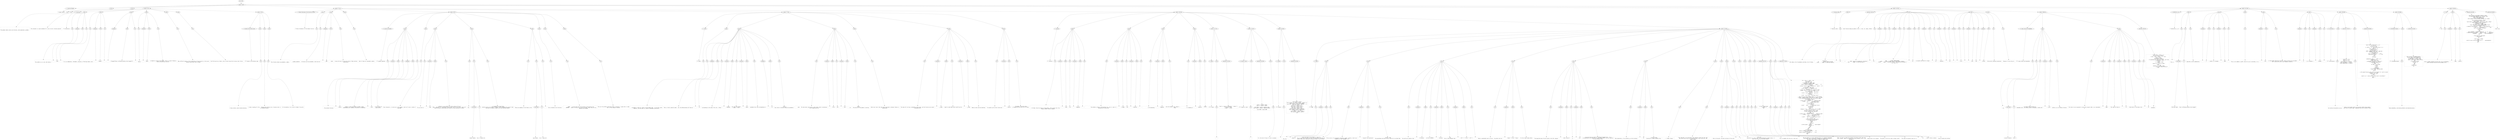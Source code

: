 digraph lpegNode {

node [fontname=Helvetica]
edge [style=dashed]

doc_0 [label="doc - 495"]


doc_0 -> { section_1}
{rank=same; section_1}

section_1 [label="section: 1-449"]


// END RANK doc_0

section_1 -> { header_2 prose_3 prose_4 section_5 section_6 section_7 section_8 section_9}
{rank=same; header_2 prose_3 prose_4 section_5 section_6 section_7 section_8 section_9}

header_2 [label="1 : Grammar Module"]

prose_3 [label="prose"]

prose_4 [label="prose"]

section_5 [label="section: 9-26"]

section_6 [label="section: 37-101"]

section_7 [label="section: 164-187"]

section_8 [label="section: 351-428"]

section_9 [label="section: 450-495"]


// END RANK section_1

header_2 -> leaf_10
leaf_10  [color=Gray,shape=rectangle,fontname=Inconsolata,label="* Grammar Module"]
// END RANK header_2

prose_3 -> { raw_11}
{rank=same; raw_11}

raw_11 [label="raw"]


// END RANK prose_3

raw_11 -> leaf_12
leaf_12  [color=Gray,shape=rectangle,fontname=Inconsolata,label="


The grammar module returns one function, which generates a grammar.
"]
// END RANK raw_11

prose_4 -> { raw_13}
{rank=same; raw_13}

raw_13 [label="raw"]


// END RANK prose_4

raw_13 -> leaf_14
leaf_14  [color=Gray,shape=rectangle,fontname=Inconsolata,label="
This document is a good candidate for a more strictly literate approach.

"]
// END RANK raw_13

section_5 -> { header_15 prose_16 prose_17 prose_18 prose_19 prose_20 prose_21 section_22}
{rank=same; header_15 prose_16 prose_17 prose_18 prose_19 prose_20 prose_21 section_22}

header_15 [label="2 : Introduction"]

prose_16 [label="prose"]

prose_17 [label="prose"]

prose_18 [label="prose"]

prose_19 [label="prose"]

prose_20 [label="prose"]

prose_21 [label="prose"]

section_22 [label="section: 27-36"]


// END RANK section_5

header_15 -> leaf_23
leaf_23  [color=Gray,shape=rectangle,fontname=Inconsolata,label="** Introduction"]
// END RANK header_15

prose_16 -> { raw_24 prespace_25 bold_26 raw_27}
{rank=same; raw_24 prespace_25 bold_26 raw_27}

raw_24 [label="raw"]

prespace_25 [label="prespace"]

bold_26 [label="bold"]

raw_27 [label="raw"]


// END RANK prose_16

raw_24 -> leaf_28
leaf_28  [color=Gray,shape=rectangle,fontname=Inconsolata,label="

This module is in a very real sense a"]
// END RANK raw_24

prespace_25 -> leaf_29
leaf_29  [color=Gray,shape=rectangle,fontname=Inconsolata,label=" "]
// END RANK prespace_25

bold_26 -> leaf_30
leaf_30  [color=Gray,shape=rectangle,fontname=Inconsolata,label="duet"]
// END RANK bold_26

raw_27 -> leaf_31
leaf_31  [color=Gray,shape=rectangle,fontname=Inconsolata,label=".
"]
// END RANK raw_27

prose_17 -> { raw_32 prespace_33 literal_34 raw_35}
{rank=same; raw_32 prespace_33 literal_34 raw_35}

raw_32 [label="raw"]

prespace_33 [label="prespace"]

literal_34 [label="literal"]

raw_35 [label="raw"]


// END RANK prose_17

raw_32 -> leaf_36
leaf_36  [color=Gray,shape=rectangle,fontname=Inconsolata,label="
It is an adaptation, refinement, extension, of Phillipe Janda's work,"]
// END RANK raw_32

prespace_33 -> leaf_37
leaf_37  [color=Gray,shape=rectangle,fontname=Inconsolata,label=""]
// END RANK prespace_33

literal_34 -> leaf_38
leaf_38  [color=Gray,shape=rectangle,fontname=Inconsolata,label="luaepnf"]
// END RANK literal_34

raw_35 -> leaf_39
leaf_39  [color=Gray,shape=rectangle,fontname=Inconsolata,label=":
"]
// END RANK raw_35

prose_18 -> { prespace_40 bold_41 raw_42}
{rank=same; prespace_40 bold_41 raw_42}

prespace_40 [label="prespace"]

bold_41 [label="bold"]

raw_42 [label="raw"]


// END RANK prose_18

prespace_40 -> leaf_43
leaf_43  [color=Gray,shape=rectangle,fontname=Inconsolata,label=""]
// END RANK prespace_40

bold_41 -> leaf_44
leaf_44  [color=Gray,shape=rectangle,fontname=Inconsolata,label="[[luaepnf][http://siffiejoe.github.io/lua-luaepnf/]]"]
// END RANK bold_41

raw_42 -> leaf_45
leaf_45  [color=Gray,shape=rectangle,fontname=Inconsolata,label="
"]
// END RANK raw_42

prose_19 -> { raw_46 prespace_47 literal_48 raw_49}
{rank=same; raw_46 prespace_47 literal_48 raw_49}

raw_46 [label="raw"]

prespace_47 [label="prespace"]

literal_48 [label="literal"]

raw_49 [label="raw"]


// END RANK prose_19

raw_46 -> leaf_50
leaf_50  [color=Gray,shape=rectangle,fontname=Inconsolata,label="
While"]
// END RANK raw_46

prespace_47 -> leaf_51
leaf_51  [color=Gray,shape=rectangle,fontname=Inconsolata,label=" "]
// END RANK prespace_47

literal_48 -> leaf_52
leaf_52  [color=Gray,shape=rectangle,fontname=Inconsolata,label="femto"]
// END RANK literal_48

raw_49 -> leaf_53
leaf_53  [color=Gray,shape=rectangle,fontname=Inconsolata,label=" is based on a repl by Tim Caswell, that is a case of taking a
sketch and painting a picture.
"]
// END RANK raw_49

prose_20 -> { raw_54}
{rank=same; raw_54}

raw_54 [label="raw"]


// END RANK prose_20

raw_54 -> leaf_55
leaf_55  [color=Gray,shape=rectangle,fontname=Inconsolata,label="
Many difficult aspects of this algorithm are found directly in the source
material upon which this is based.
"]
// END RANK raw_54

prose_21 -> { raw_56}
{rank=same; raw_56}

raw_56 [label="raw"]


// END RANK prose_21

raw_56 -> leaf_57
leaf_57  [color=Gray,shape=rectangle,fontname=Inconsolata,label="
Don Phillipe has my thanks, and my fervent hope that he enjoys what follows.

"]
// END RANK raw_56

section_22 -> { header_58 prose_59 prose_60 prose_61}
{rank=same; header_58 prose_59 prose_60 prose_61}

header_58 [label="4 : Aside to the Knuthian camp"]

prose_59 [label="prose"]

prose_60 [label="prose"]

prose_61 [label="prose"]


// END RANK section_22

header_58 -> leaf_62
leaf_62  [color=Gray,shape=rectangle,fontname=Inconsolata,label="**** Aside to the Knuthian camp"]
// END RANK header_58

prose_59 -> { raw_63}
{rank=same; raw_63}

raw_63 [label="raw"]


// END RANK prose_59

raw_63 -> leaf_64
leaf_64  [color=Gray,shape=rectangle,fontname=Inconsolata,label="

I have written a semi-literate boostrap.
"]
// END RANK raw_63

prose_60 -> { raw_65}
{rank=same; raw_65}

raw_65 [label="raw"]


// END RANK prose_60

raw_65 -> leaf_66
leaf_66  [color=Gray,shape=rectangle,fontname=Inconsolata,label="
I make no apology for this.  Cleaning what follows into a literate order is
a tractable problem.
"]
// END RANK raw_65

prose_61 -> { raw_67}
{rank=same; raw_67}

raw_67 [label="raw"]


// END RANK prose_61

raw_67 -> leaf_68
leaf_68  [color=Gray,shape=rectangle,fontname=Inconsolata,label="
In the meantime, let us build a Grammar from parts.

"]
// END RANK raw_67

section_6 -> { header_69 prose_70 prose_71 prose_72 section_73 section_74 section_75}
{rank=same; header_69 prose_70 prose_71 prose_72 section_73 section_74 section_75}

header_69 [label="2 : Return Parameters of the Grammar Function"]

prose_70 [label="prose"]

prose_71 [label="prose"]

prose_72 [label="prose"]

section_73 [label="section: 48-76"]

section_74 [label="section: 77-101"]

section_75 [label="section: 102-218"]


// END RANK section_6

header_69 -> leaf_76
leaf_76  [color=Gray,shape=rectangle,fontname=Inconsolata,label="** Return Parameters of the Grammar Function"]
// END RANK header_69

prose_70 -> { raw_77}
{rank=same; raw_77}

raw_77 [label="raw"]


// END RANK prose_70

raw_77 -> leaf_78
leaf_78  [color=Gray,shape=rectangle,fontname=Inconsolata,label="

This function takes two parameters, namely:
"]
// END RANK raw_77

prose_71 -> { raw_79 prespace_80 literal_81 raw_82}
{rank=same; raw_79 prespace_80 literal_81 raw_82}

raw_79 [label="raw"]

prespace_80 [label="prespace"]

literal_81 [label="literal"]

raw_82 [label="raw"]


// END RANK prose_71

raw_79 -> leaf_83
leaf_83  [color=Gray,shape=rectangle,fontname=Inconsolata,label="
  - grammar_template :  A function with one parameter, which must be"]
// END RANK raw_79

prespace_80 -> leaf_84
leaf_84  [color=Gray,shape=rectangle,fontname=Inconsolata,label=" "]
// END RANK prespace_80

literal_81 -> leaf_85
leaf_85  [color=Gray,shape=rectangle,fontname=Inconsolata,label="_ENV"]
// END RANK literal_81

raw_82 -> leaf_86
leaf_86  [color=Gray,shape=rectangle,fontname=Inconsolata,label=".
  - metas :  A map with keys of string and values of Node subclass
             constructors.
"]
// END RANK raw_82

prose_72 -> { raw_87}
{rank=same; raw_87}

raw_87 [label="raw"]


// END RANK prose_72

raw_87 -> leaf_88
leaf_88  [color=Gray,shape=rectangle,fontname=Inconsolata,label="
Both of these are reasonably complex.

"]
// END RANK raw_87

section_73 -> { header_89 prose_90 prose_91 prose_92 prose_93 prose_94 prose_95 prose_96 prose_97}
{rank=same; header_89 prose_90 prose_91 prose_92 prose_93 prose_94 prose_95 prose_96 prose_97}

header_89 [label="3 : grammar_template"]

prose_90 [label="prose"]

prose_91 [label="prose"]

prose_92 [label="prose"]

prose_93 [label="prose"]

prose_94 [label="prose"]

prose_95 [label="prose"]

prose_96 [label="prose"]

prose_97 [label="prose"]


// END RANK section_73

header_89 -> leaf_98
leaf_98  [color=Gray,shape=rectangle,fontname=Inconsolata,label="*** grammar_template"]
// END RANK header_89

prose_90 -> { raw_99 prespace_100 literal_101 raw_102 prespace_103 literal_104 raw_105}
{rank=same; raw_99 prespace_100 literal_101 raw_102 prespace_103 literal_104 raw_105}

raw_99 [label="raw"]

prespace_100 [label="prespace"]

literal_101 [label="literal"]

raw_102 [label="raw"]

prespace_103 [label="prespace"]

literal_104 [label="literal"]

raw_105 [label="raw"]


// END RANK prose_90

raw_99 -> leaf_106
leaf_106  [color=Gray,shape=rectangle,fontname=Inconsolata,label="

  The internal function"]
// END RANK raw_99

prespace_100 -> leaf_107
leaf_107  [color=Gray,shape=rectangle,fontname=Inconsolata,label=" "]
// END RANK prespace_100

literal_101 -> leaf_108
leaf_108  [color=Gray,shape=rectangle,fontname=Inconsolata,label="define"]
// END RANK literal_101

raw_102 -> leaf_109
leaf_109  [color=Gray,shape=rectangle,fontname=Inconsolata,label=" creates a custom environment variable, neatly
sidestepping Lua's pedantic insistance on prepending"]
// END RANK raw_102

prespace_103 -> leaf_110
leaf_110  [color=Gray,shape=rectangle,fontname=Inconsolata,label=" "]
// END RANK prespace_103

literal_104 -> leaf_111
leaf_111  [color=Gray,shape=rectangle,fontname=Inconsolata,label="local"]
// END RANK literal_104

raw_105 -> leaf_112
leaf_112  [color=Gray,shape=rectangle,fontname=Inconsolata,label=" to all values of
significance.
"]
// END RANK raw_105

prose_91 -> { raw_113}
{rank=same; raw_113}

raw_113 [label="raw"]


// END RANK prose_91

raw_113 -> leaf_114
leaf_114  [color=Gray,shape=rectangle,fontname=Inconsolata,label="
More relevantly, it constructs a full grammar, which will return a table of
type Node.
"]
// END RANK raw_113

prose_92 -> { raw_115 prespace_116 literal_117 raw_118}
{rank=same; raw_115 prespace_116 literal_117 raw_118}

raw_115 [label="raw"]

prespace_116 [label="prespace"]

literal_117 [label="literal"]

raw_118 [label="raw"]


// END RANK prose_92

raw_115 -> leaf_119
leaf_119  [color=Gray,shape=rectangle,fontname=Inconsolata,label="
If you stick to"]
// END RANK raw_115

prespace_116 -> leaf_120
leaf_120  [color=Gray,shape=rectangle,fontname=Inconsolata,label=" "]
// END RANK prespace_116

literal_117 -> leaf_121
leaf_121  [color=Gray,shape=rectangle,fontname=Inconsolata,label="lpeg"]
// END RANK literal_117

raw_118 -> leaf_122
leaf_122  [color=Gray,shape=rectangle,fontname=Inconsolata,label=" patterns, as you should, all array values will be of
Node.  Captures will interpolate various other sorts of Lua values, which will
induce halting in some places and silently corrupt execution in others.
"]
// END RANK raw_118

prose_93 -> { raw_123 link_124 raw_125}
{rank=same; raw_123 link_124 raw_125}

raw_123 [label="raw"]

link_124 [label="link"]

raw_125 [label="raw"]


// END RANK prose_93

raw_123 -> leaf_126
leaf_126  [color=Gray,shape=rectangle,fontname=Inconsolata,label="
The "]
// END RANK raw_123

link_124 -> { anchortext_127 url_128}
{rank=same; anchortext_127 url_128}

anchortext_127 [label="anchortext"]

url_128 [label="url"]


// END RANK link_124

anchortext_127 -> leaf_129
leaf_129  [color=Gray,shape=rectangle,fontname=Inconsolata,label="elpatt module"]
// END RANK anchortext_127

url_128 -> leaf_130
leaf_130  [color=Gray,shape=rectangle,fontname=Inconsolata,label="hts://~/elpatt.orb"]
// END RANK url_128

raw_125 -> leaf_131
leaf_131  [color=Gray,shape=rectangle,fontname=Inconsolata,label=" is intended to provide those
patterns which are allowed in Grammars, while expanding the scope of some
favorites to properly respect utf-8 and otherwise behave.
"]
// END RANK raw_125

prose_94 -> { raw_132 link_133 raw_134}
{rank=same; raw_132 link_133 raw_134}

raw_132 [label="raw"]

link_133 [label="link"]

raw_134 [label="raw"]


// END RANK prose_94

raw_132 -> leaf_135
leaf_135  [color=Gray,shape=rectangle,fontname=Inconsolata,label="
There are examples of the format in the "]
// END RANK raw_132

link_133 -> { anchortext_136 url_137}
{rank=same; anchortext_136 url_137}

anchortext_136 [label="anchortext"]

url_137 [label="url"]


// END RANK link_133

anchortext_136 -> leaf_138
leaf_138  [color=Gray,shape=rectangle,fontname=Inconsolata,label="spec module"]
// END RANK anchortext_136

url_137 -> leaf_139
leaf_139  [color=Gray,shape=rectangle,fontname=Inconsolata,label="hts://~/spec.orb"]
// END RANK url_137

raw_134 -> leaf_140
leaf_140  [color=Gray,shape=rectangle,fontname=Inconsolata,label=".
"]
// END RANK raw_134

prose_95 -> { raw_141}
{rank=same; raw_141}

raw_141 [label="raw"]


// END RANK prose_95

raw_141 -> leaf_142
leaf_142  [color=Gray,shape=rectangle,fontname=Inconsolata,label="
Also included are two functions:
"]
// END RANK raw_141

prose_96 -> { raw_143}
{rank=same; raw_143}

raw_143 [label="raw"]


// END RANK prose_96

raw_143 -> leaf_144
leaf_144  [color=Gray,shape=rectangle,fontname=Inconsolata,label="
  -  START :  a string which must be the same as the starting rule.
  -  SUPPRESS :  either a string or an array of strings. These rules will be
                 removed from the Node.
"]
// END RANK raw_143

prose_97 -> { raw_145}
{rank=same; raw_145}

raw_145 [label="raw"]


// END RANK prose_97

raw_145 -> leaf_146
leaf_146  [color=Gray,shape=rectangle,fontname=Inconsolata,label="
The use of ALL-CAPS was Phillipe Janda's convention, I agree that it reads
well in this singular instance.

"]
// END RANK raw_145

section_74 -> { header_147 prose_148 prose_149 prose_150 prose_151 prose_152 prose_153}
{rank=same; header_147 prose_148 prose_149 prose_150 prose_151 prose_152 prose_153}

header_147 [label="3 : metas"]

prose_148 [label="prose"]

prose_149 [label="prose"]

prose_150 [label="prose"]

prose_151 [label="prose"]

prose_152 [label="prose"]

prose_153 [label="prose"]


// END RANK section_74

header_147 -> leaf_154
leaf_154  [color=Gray,shape=rectangle,fontname=Inconsolata,label="*** metas"]
// END RANK header_147

prose_148 -> { raw_155}
{rank=same; raw_155}

raw_155 [label="raw"]


// END RANK prose_148

raw_155 -> leaf_156
leaf_156  [color=Gray,shape=rectangle,fontname=Inconsolata,label="

  By default a node will inherit from the Node class.  If you want custom
behavior, you must pass in a table of metatable constructors.
"]
// END RANK raw_155

prose_149 -> { raw_157 prespace_158 literal_159 raw_160 prespace_161 literal_162 raw_163 prespace_164 literal_165 raw_166 prespace_167 literal_168 raw_169}
{rank=same; raw_157 prespace_158 literal_159 raw_160 prespace_161 literal_162 raw_163 prespace_164 literal_165 raw_166 prespace_167 literal_168 raw_169}

raw_157 [label="raw"]

prespace_158 [label="prespace"]

literal_159 [label="literal"]

raw_160 [label="raw"]

prespace_161 [label="prespace"]

literal_162 [label="literal"]

raw_163 [label="raw"]

prespace_164 [label="prespace"]

literal_165 [label="literal"]

raw_166 [label="raw"]

prespace_167 [label="prespace"]

literal_168 [label="literal"]

raw_169 [label="raw"]


// END RANK prose_149

raw_157 -> leaf_170
leaf_170  [color=Gray,shape=rectangle,fontname=Inconsolata,label="
That's a fairly specific beast.  Any rule defined above will have an"]
// END RANK raw_157

prespace_158 -> leaf_171
leaf_171  [color=Gray,shape=rectangle,fontname=Inconsolata,label=" "]
// END RANK prespace_158

literal_159 -> leaf_172
leaf_172  [color=Gray,shape=rectangle,fontname=Inconsolata,label="id"]
// END RANK literal_159

raw_160 -> leaf_173
leaf_173  [color=Gray,shape=rectangle,fontname=Inconsolata,label="
corresonding to the name of the rule.  Unless"]
// END RANK raw_160

prespace_161 -> leaf_174
leaf_174  [color=Gray,shape=rectangle,fontname=Inconsolata,label=" "]
// END RANK prespace_161

literal_162 -> leaf_175
leaf_175  [color=Gray,shape=rectangle,fontname=Inconsolata,label="SUPPRESS"]
// END RANK literal_162

raw_163 -> leaf_176
leaf_176  [color=Gray,shape=rectangle,fontname=Inconsolata,label="ed, this will become
a Node.  If the"]
// END RANK raw_163

prespace_164 -> leaf_177
leaf_177  [color=Gray,shape=rectangle,fontname=Inconsolata,label=" "]
// END RANK prespace_164

literal_165 -> leaf_178
leaf_178  [color=Gray,shape=rectangle,fontname=Inconsolata,label="metas"]
// END RANK literal_165

raw_166 -> leaf_179
leaf_179  [color=Gray,shape=rectangle,fontname=Inconsolata,label=" parameter has a key corresponding to"]
// END RANK raw_166

prespace_167 -> leaf_180
leaf_180  [color=Gray,shape=rectangle,fontname=Inconsolata,label=" "]
// END RANK prespace_167

literal_168 -> leaf_181
leaf_181  [color=Gray,shape=rectangle,fontname=Inconsolata,label="id"]
// END RANK literal_168

raw_169 -> leaf_182
leaf_182  [color=Gray,shape=rectangle,fontname=Inconsolata,label=", then it
must return a function taking two parameters:
"]
// END RANK raw_169

prose_150 -> { raw_183 prespace_184 literal_185 raw_186 prespace_187 literal_188 raw_189}
{rank=same; raw_183 prespace_184 literal_185 raw_186 prespace_187 literal_188 raw_189}

raw_183 [label="raw"]

prespace_184 [label="prespace"]

literal_185 [label="literal"]

raw_186 [label="raw"]

prespace_187 [label="prespace"]

literal_188 [label="literal"]

raw_189 [label="raw"]


// END RANK prose_150

raw_183 -> leaf_190
leaf_190  [color=Gray,shape=rectangle,fontname=Inconsolata,label="
   - node :  The node under construction, which under normal circumstances
             will already have the"]
// END RANK raw_183

prespace_184 -> leaf_191
leaf_191  [color=Gray,shape=rectangle,fontname=Inconsolata,label=" "]
// END RANK prespace_184

literal_185 -> leaf_192
leaf_192  [color=Gray,shape=rectangle,fontname=Inconsolata,label="first"]
// END RANK literal_185

raw_186 -> leaf_193
leaf_193  [color=Gray,shape=rectangle,fontname=Inconsolata,label=" and"]
// END RANK raw_186

prespace_187 -> leaf_194
leaf_194  [color=Gray,shape=rectangle,fontname=Inconsolata,label=" "]
// END RANK prespace_187

literal_188 -> leaf_195
leaf_195  [color=Gray,shape=rectangle,fontname=Inconsolata,label="last"]
// END RANK literal_188

raw_189 -> leaf_196
leaf_196  [color=Gray,shape=rectangle,fontname=Inconsolata,label=" fields.
   - str  :  The entire str the grammar is parsing.
"]
// END RANK raw_189

prose_151 -> { raw_197}
{rank=same; raw_197}

raw_197 [label="raw"]


// END RANK prose_151

raw_197 -> leaf_198
leaf_198  [color=Gray,shape=rectangle,fontname=Inconsolata,label="
Which must return that same node, decorated in whatever fashion is
appropriate.
"]
// END RANK raw_197

prose_152 -> { raw_199 prespace_200 literal_201 raw_202 prespace_203 literal_204 raw_205}
{rank=same; raw_199 prespace_200 literal_201 raw_202 prespace_203 literal_204 raw_205}

raw_199 [label="raw"]

prespace_200 [label="prespace"]

literal_201 [label="literal"]

raw_202 [label="raw"]

prespace_203 [label="prespace"]

literal_204 [label="literal"]

raw_205 [label="raw"]


// END RANK prose_152

raw_199 -> leaf_206
leaf_206  [color=Gray,shape=rectangle,fontname=Inconsolata,label="
The node will not have a metatable at this point, and the function must attach
a metatable with"]
// END RANK raw_199

prespace_200 -> leaf_207
leaf_207  [color=Gray,shape=rectangle,fontname=Inconsolata,label=" "]
// END RANK prespace_200

literal_201 -> leaf_208
leaf_208  [color=Gray,shape=rectangle,fontname=Inconsolata,label="__index"]
// END RANK literal_201

raw_202 -> leaf_209
leaf_209  [color=Gray,shape=rectangle,fontname=Inconsolata,label=" equal to some table which itself has the"]
// END RANK raw_202

prespace_203 -> leaf_210
leaf_210  [color=Gray,shape=rectangle,fontname=Inconsolata,label=" "]
// END RANK prespace_203

literal_204 -> leaf_211
leaf_211  [color=Gray,shape=rectangle,fontname=Inconsolata,label="__index"]
// END RANK literal_204

raw_205 -> leaf_212
leaf_212  [color=Gray,shape=rectangle,fontname=Inconsolata,label="
Node as some recursive backstop.
"]
// END RANK raw_205

prose_153 -> { raw_213 prespace_214 italic_215 raw_216}
{rank=same; raw_213 prespace_214 italic_215 raw_216}

raw_213 [label="raw"]

prespace_214 [label="prespace"]

italic_215 [label="italic"]

raw_216 [label="raw"]


// END RANK prose_153

raw_213 -> leaf_217
leaf_217  [color=Gray,shape=rectangle,fontname=Inconsolata,label="
You might say the return value must"]
// END RANK raw_213

prespace_214 -> leaf_218
leaf_218  [color=Gray,shape=rectangle,fontname=Inconsolata,label=" "]
// END RANK prespace_214

italic_215 -> leaf_219
leaf_219  [color=Gray,shape=rectangle,fontname=Inconsolata,label="inherit"]
// END RANK italic_215

raw_216 -> leaf_220
leaf_220  [color=Gray,shape=rectangle,fontname=Inconsolata,label=" from Node, if we were using
a language that did that sort of thing.

"]
// END RANK raw_216

section_75 -> { header_221 prose_222 prose_223 prose_224 prose_225 section_226 section_227 section_228 section_229}
{rank=same; header_221 prose_222 prose_223 prose_224 prose_225 section_226 section_227 section_228 section_229}

header_221 [label="3 : requires"]

prose_222 [label="prose"]

prose_223 [label="prose"]

prose_224 [label="prose"]

prose_225 [label="prose"]

section_226 [label="section: 117-125"]

section_227 [label="section: 126-142"]

section_228 [label="section: 143-163"]

section_229 [label="section: 219-350"]


// END RANK section_75

header_221 -> leaf_230
leaf_230  [color=Gray,shape=rectangle,fontname=Inconsolata,label="*** requires"]
// END RANK header_221

prose_222 -> { raw_231 prespace_232 literal_233 raw_234 prespace_235 literal_236 raw_237}
{rank=same; raw_231 prespace_232 literal_233 raw_234 prespace_235 literal_236 raw_237}

raw_231 [label="raw"]

prespace_232 [label="prespace"]

literal_233 [label="literal"]

raw_234 [label="raw"]

prespace_235 [label="prespace"]

literal_236 [label="literal"]

raw_237 [label="raw"]


// END RANK prose_222

raw_231 -> leaf_238
leaf_238  [color=Gray,shape=rectangle,fontname=Inconsolata,label="


- [X] #todo  Note the require strings below, which prevent this from
             being a usable library, because"]
// END RANK raw_231

prespace_232 -> leaf_239
leaf_239  [color=Gray,shape=rectangle,fontname=Inconsolata,label=" "]
// END RANK prespace_232

literal_233 -> leaf_240
leaf_240  [color=Gray,shape=rectangle,fontname=Inconsolata,label="node"]
// END RANK literal_233

raw_234 -> leaf_241
leaf_241  [color=Gray,shape=rectangle,fontname=Inconsolata,label=" not"]
// END RANK raw_234

prespace_235 -> leaf_242
leaf_242  [color=Gray,shape=rectangle,fontname=Inconsolata,label=" "]
// END RANK prespace_235

literal_236 -> leaf_243
leaf_243  [color=Gray,shape=rectangle,fontname=Inconsolata,label="lpegnode"]
// END RANK literal_236

raw_237 -> leaf_244
leaf_244  [color=Gray,shape=rectangle,fontname=Inconsolata,label=".
"]
// END RANK raw_237

prose_223 -> { raw_245 prespace_246 literal_247 raw_248 prespace_249 literal_250 raw_251}
{rank=same; raw_245 prespace_246 literal_247 raw_248 prespace_249 literal_250 raw_251}

raw_245 [label="raw"]

prespace_246 [label="prespace"]

literal_247 [label="literal"]

raw_248 [label="raw"]

prespace_249 [label="prespace"]

literal_250 [label="literal"]

raw_251 [label="raw"]


// END RANK prose_223

raw_245 -> leaf_252
leaf_252  [color=Gray,shape=rectangle,fontname=Inconsolata,label="
             The problem is almost a philosophical one, and it's what I'm
             setting out to solve with"]
// END RANK raw_245

prespace_246 -> leaf_253
leaf_253  [color=Gray,shape=rectangle,fontname=Inconsolata,label=" "]
// END RANK prespace_246

literal_247 -> leaf_254
leaf_254  [color=Gray,shape=rectangle,fontname=Inconsolata,label="bridge"]
// END RANK literal_247

raw_248 -> leaf_255
leaf_255  [color=Gray,shape=rectangle,fontname=Inconsolata,label=" and"]
// END RANK raw_248

prespace_249 -> leaf_256
leaf_256  [color=Gray,shape=rectangle,fontname=Inconsolata,label=" "]
// END RANK prespace_249

literal_250 -> leaf_257
leaf_257  [color=Gray,shape=rectangle,fontname=Inconsolata,label="manifest"]
// END RANK literal_250

raw_251 -> leaf_258
leaf_258  [color=Gray,shape=rectangle,fontname=Inconsolata,label=".
"]
// END RANK raw_251

prose_224 -> { raw_259 prespace_260 literal_261 raw_262}
{rank=same; raw_259 prespace_260 literal_261 raw_262}

raw_259 [label="raw"]

prespace_260 [label="prespace"]

literal_261 [label="literal"]

raw_262 [label="raw"]


// END RANK prose_224

raw_259 -> leaf_263
leaf_263  [color=Gray,shape=rectangle,fontname=Inconsolata,label="
             In the meantime,"]
// END RANK raw_259

prespace_260 -> leaf_264
leaf_264  [color=Gray,shape=rectangle,fontname=Inconsolata,label=" "]
// END RANK prespace_260

literal_261 -> leaf_265
leaf_265  [color=Gray,shape=rectangle,fontname=Inconsolata,label="lpegnode"]
// END RANK literal_261

raw_262 -> leaf_266
leaf_266  [color=Gray,shape=rectangle,fontname=Inconsolata,label=" has one consumer. Let's keep it
             happy.
"]
// END RANK raw_262

prose_225 -> { raw_267 prespace_268 literal_269 raw_270}
{rank=same; raw_267 prespace_268 literal_269 raw_270}

raw_267 [label="raw"]

prespace_268 [label="prespace"]

literal_269 [label="literal"]

raw_270 [label="raw"]


// END RANK prose_225

raw_267 -> leaf_271
leaf_271  [color=Gray,shape=rectangle,fontname=Inconsolata,label="
             I'm renaming it"]
// END RANK raw_267

prespace_268 -> leaf_272
leaf_272  [color=Gray,shape=rectangle,fontname=Inconsolata,label=" "]
// END RANK prespace_268

literal_269 -> leaf_273
leaf_273  [color=Gray,shape=rectangle,fontname=Inconsolata,label="espalier"]
// END RANK literal_269

raw_270 -> leaf_274
leaf_274  [color=Gray,shape=rectangle,fontname=Inconsolata,label=" anyway.

"]
// END RANK raw_270

section_226 -> { header_275 prose_276 codeblock_277}
{rank=same; header_275 prose_276 codeblock_277}

header_275 [label="5 : status"]

prose_276 [label="prose"]

codeblock_277 [label="code block 119-123"]


// END RANK section_226

header_275 -> leaf_278
leaf_278  [color=Gray,shape=rectangle,fontname=Inconsolata,label="***** status"]
// END RANK header_275

prose_276 -> { raw_279}
{rank=same; raw_279}

raw_279 [label="raw"]


// END RANK prose_276

raw_279 -> leaf_280
leaf_280  [color=Gray,shape=rectangle,fontname=Inconsolata,label="
"]
// END RANK raw_279

codeblock_277 -> leaf_281
leaf_281  [color=Gray,shape=rectangle,fontname=Inconsolata,label="local s = require \"singletons\" . status ()
s.verbose = false
s.angry   = false"]
// END RANK codeblock_277

section_227 -> { header_282 prose_283 codeblock_284 prose_285}
{rank=same; header_282 prose_283 codeblock_284 prose_285}

header_282 [label="4 : requires, contd."]

prose_283 [label="prose"]

codeblock_284 [label="code block 128-136"]

prose_285 [label="prose"]


// END RANK section_227

header_282 -> leaf_286
leaf_286  [color=Gray,shape=rectangle,fontname=Inconsolata,label="**** requires, contd."]
// END RANK header_282

prose_283 -> { raw_287}
{rank=same; raw_287}

raw_287 [label="raw"]


// END RANK prose_283

raw_287 -> leaf_288
leaf_288  [color=Gray,shape=rectangle,fontname=Inconsolata,label="
"]
// END RANK raw_287

codeblock_284 -> leaf_289
leaf_289  [color=Gray,shape=rectangle,fontname=Inconsolata,label="local L = require \"lpeg\"
local a = require \"anterm\"

local Node = require \"espalier/node\"
local elpatt = require \"espalier/elpatt\"

local DROP = elpatt.DROP"]
// END RANK codeblock_284

prose_285 -> { raw_290}
{rank=same; raw_290}

raw_290 [label="raw"]


// END RANK prose_285

raw_290 -> leaf_291
leaf_291  [color=Gray,shape=rectangle,fontname=Inconsolata,label="
It's the kind of thing I'd like to automate.

"]
// END RANK raw_290

section_228 -> { header_292 prose_293 codeblock_294}
{rank=same; header_292 prose_293 codeblock_294}

header_292 [label="4 : asserts"]

prose_293 [label="prose"]

codeblock_294 [label="code block 145-161"]


// END RANK section_228

header_292 -> leaf_295
leaf_295  [color=Gray,shape=rectangle,fontname=Inconsolata,label="**** asserts"]
// END RANK header_292

prose_293 -> { raw_296}
{rank=same; raw_296}

raw_296 [label="raw"]


// END RANK prose_293

raw_296 -> leaf_297
leaf_297  [color=Gray,shape=rectangle,fontname=Inconsolata,label="
"]
// END RANK raw_296

codeblock_294 -> leaf_298
leaf_298  [color=Gray,shape=rectangle,fontname=Inconsolata,label="local assert = assert
local string, io = assert( string ), assert( io )
local remove = assert(table.remove)
local VER = string.sub( assert( _VERSION ), -4 )
local _G = assert( _G )
local error = assert( error )
local pairs = assert( pairs )
local next = assert( next )
local type = assert( type )
local tostring = assert( tostring )
local setmeta = assert( setmetatable )
if VER == \" 5.1\" then
   local setfenv = assert( setfenv )
   local getfenv = assert( getfenv )
end"]
// END RANK codeblock_294

section_229 -> { header_299 prose_300 prose_301 prose_302 prose_303 prose_304 prose_305 prose_306 prose_307 prose_308 prose_309 prose_310 prose_311 prose_312 prose_313 codeblock_314 prose_315 prose_316 codeblock_317}
{rank=same; header_299 prose_300 prose_301 prose_302 prose_303 prose_304 prose_305 prose_306 prose_307 prose_308 prose_309 prose_310 prose_311 prose_312 prose_313 codeblock_314 prose_315 prose_316 codeblock_317}

header_299 [label="4 : DROP"]

prose_300 [label="prose"]

prose_301 [label="prose"]

prose_302 [label="prose"]

prose_303 [label="prose"]

prose_304 [label="prose"]

prose_305 [label="prose"]

prose_306 [label="prose"]

prose_307 [label="prose"]

prose_308 [label="prose"]

prose_309 [label="prose"]

prose_310 [label="prose"]

prose_311 [label="prose"]

prose_312 [label="prose"]

prose_313 [label="prose"]

codeblock_314 [label="code block 267-271"]

prose_315 [label="prose"]

prose_316 [label="prose"]

codeblock_317 [label="code block 277-348"]


// END RANK section_229

header_299 -> leaf_318
leaf_318  [color=Gray,shape=rectangle,fontname=Inconsolata,label="**** DROP"]
// END RANK header_299

prose_300 -> { raw_319 prespace_320 literal_321 raw_322}
{rank=same; raw_319 prespace_320 literal_321 raw_322}

raw_319 [label="raw"]

prespace_320 [label="prespace"]

literal_321 [label="literal"]

raw_322 [label="raw"]


// END RANK prose_300

raw_319 -> leaf_323
leaf_323  [color=Gray,shape=rectangle,fontname=Inconsolata,label="

  The rule"]
// END RANK raw_319

prespace_320 -> leaf_324
leaf_324  [color=Gray,shape=rectangle,fontname=Inconsolata,label=" "]
// END RANK prespace_320

literal_321 -> leaf_325
leaf_325  [color=Gray,shape=rectangle,fontname=Inconsolata,label="elpatt.D"]
// END RANK literal_321

raw_322 -> leaf_326
leaf_326  [color=Gray,shape=rectangle,fontname=Inconsolata,label=" causes the match to be dropped. In order for
this to give use the results we want, we must adjust the peer and
parent nodes while removing the captured element from the table.
"]
// END RANK raw_322

prose_301 -> { raw_327 prespace_328 literal_329 raw_330}
{rank=same; raw_327 prespace_328 literal_329 raw_330}

raw_327 [label="raw"]

prespace_328 [label="prespace"]

literal_329 [label="literal"]

raw_330 [label="raw"]


// END RANK prose_301

raw_327 -> leaf_331
leaf_331  [color=Gray,shape=rectangle,fontname=Inconsolata,label="
The use case is for eloquently expressed 'wrapper' patterns, which occur
frequently in real languages. In a"]
// END RANK raw_327

prespace_328 -> leaf_332
leaf_332  [color=Gray,shape=rectangle,fontname=Inconsolata,label=" "]
// END RANK prespace_328

literal_329 -> leaf_333
leaf_333  [color=Gray,shape=rectangle,fontname=Inconsolata,label="(typical lisp expression)"]
// END RANK literal_329

raw_330 -> leaf_334
leaf_334  [color=Gray,shape=rectangle,fontname=Inconsolata,label=" we don't need
the parentheses and would like our span not to include them.
"]
// END RANK raw_330

prose_302 -> { raw_335 prespace_336 literal_337 raw_338 prespace_339 literal_340 raw_341 prespace_342 literal_343 raw_344}
{rank=same; raw_335 prespace_336 literal_337 raw_338 prespace_339 literal_340 raw_341 prespace_342 literal_343 raw_344}

raw_335 [label="raw"]

prespace_336 [label="prespace"]

literal_337 [label="literal"]

raw_338 [label="raw"]

prespace_339 [label="prespace"]

literal_340 [label="literal"]

raw_341 [label="raw"]

prespace_342 [label="prespace"]

literal_343 [label="literal"]

raw_344 [label="raw"]


// END RANK prose_302

raw_335 -> leaf_345
leaf_345  [color=Gray,shape=rectangle,fontname=Inconsolata,label="
We could use a pattern like"]
// END RANK raw_335

prespace_336 -> leaf_346
leaf_346  [color=Gray,shape=rectangle,fontname=Inconsolata,label=" "]
// END RANK prespace_336

literal_337 -> leaf_347
leaf_347  [color=Gray,shape=rectangle,fontname=Inconsolata,label="V\"formwrap\""]
// END RANK literal_337

raw_338 -> leaf_348
leaf_348  [color=Gray,shape=rectangle,fontname=Inconsolata,label=" and then SUPPRESS"]
// END RANK raw_338

prespace_339 -> leaf_349
leaf_349  [color=Gray,shape=rectangle,fontname=Inconsolata,label=" "]
// END RANK prespace_339

literal_340 -> leaf_350
leaf_350  [color=Gray,shape=rectangle,fontname=Inconsolata,label="formwrap"]
// END RANK literal_340

raw_341 -> leaf_351
leaf_351  [color=Gray,shape=rectangle,fontname=Inconsolata,label=", but
this is less eloquent than"]
// END RANK raw_341

prespace_342 -> leaf_352
leaf_352  [color=Gray,shape=rectangle,fontname=Inconsolata,label=" "]
// END RANK prespace_342

literal_343 -> leaf_353
leaf_353  [color=Gray,shape=rectangle,fontname=Inconsolata,label="D(P\"(\") * V\"form\" *  D(P\")\")"]
// END RANK literal_343

raw_344 -> leaf_354
leaf_354  [color=Gray,shape=rectangle,fontname=Inconsolata,label=".
"]
// END RANK raw_344

prose_303 -> { raw_355 prespace_356 literal_357 raw_358}
{rank=same; raw_355 prespace_356 literal_357 raw_358}

raw_355 [label="raw"]

prespace_356 [label="prespace"]

literal_357 [label="literal"]

raw_358 [label="raw"]


// END RANK prose_303

raw_355 -> leaf_359
leaf_359  [color=Gray,shape=rectangle,fontname=Inconsolata,label="
Which is admittedly hard to look at.  We prefer the form"]
// END RANK raw_355

prespace_356 -> leaf_360
leaf_360  [color=Gray,shape=rectangle,fontname=Inconsolata,label=""]
// END RANK prespace_356

literal_357 -> leaf_361
leaf_361  [color=Gray,shape=rectangle,fontname=Inconsolata,label="D(pal) * V\"form\" * D(par)"]
// END RANK literal_357

raw_358 -> leaf_362
leaf_362  [color=Gray,shape=rectangle,fontname=Inconsolata,label=" for this reason among others.
"]
// END RANK raw_358

prose_304 -> { raw_363 prespace_364 literal_365 raw_366 prespace_367 bold_368 raw_369}
{rank=same; raw_363 prespace_364 literal_365 raw_366 prespace_367 bold_368 raw_369}

raw_363 [label="raw"]

prespace_364 [label="prespace"]

literal_365 [label="literal"]

raw_366 [label="raw"]

prespace_367 [label="prespace"]

bold_368 [label="bold"]

raw_369 [label="raw"]


// END RANK prose_304

raw_363 -> leaf_370
leaf_370  [color=Gray,shape=rectangle,fontname=Inconsolata,label="
The algorithm moves from the right to the left, because"]
// END RANK raw_363

prespace_364 -> leaf_371
leaf_371  [color=Gray,shape=rectangle,fontname=Inconsolata,label=" "]
// END RANK prespace_364

literal_365 -> leaf_372
leaf_372  [color=Gray,shape=rectangle,fontname=Inconsolata,label="table.remove(t)"]
// END RANK literal_365

raw_366 -> leaf_373
leaf_373  [color=Gray,shape=rectangle,fontname=Inconsolata,label="
is"]
// END RANK raw_366

prespace_367 -> leaf_374
leaf_374  [color=Gray,shape=rectangle,fontname=Inconsolata,label=" "]
// END RANK prespace_367

bold_368 -> leaf_375
leaf_375  [color=Gray,shape=rectangle,fontname=Inconsolata,label="O(1)"]
// END RANK bold_368

raw_369 -> leaf_376
leaf_376  [color=Gray,shape=rectangle,fontname=Inconsolata,label=" so we can strip any amount of rightward droppage first.  It is
correspondingly more expensive to strip middle drops, and most expensive
to strip leftmost drops.
"]
// END RANK raw_369

prose_305 -> { raw_377 prespace_378 literal_379 raw_380}
{rank=same; raw_377 prespace_378 literal_379 raw_380}

raw_377 [label="raw"]

prespace_378 [label="prespace"]

literal_379 [label="literal"]

raw_380 [label="raw"]


// END RANK prose_305

raw_377 -> leaf_381
leaf_381  [color=Gray,shape=rectangle,fontname=Inconsolata,label="
More importantly, if we counted up, we'd be tracking"]
// END RANK raw_377

prespace_378 -> leaf_382
leaf_382  [color=Gray,shape=rectangle,fontname=Inconsolata,label=" "]
// END RANK prespace_378

literal_379 -> leaf_383
leaf_383  [color=Gray,shape=rectangle,fontname=Inconsolata,label="#t"]
// END RANK literal_379

raw_380 -> leaf_384
leaf_384  [color=Gray,shape=rectangle,fontname=Inconsolata,label=", a moving target.
Counting to 1 neatly prevents this.
"]
// END RANK raw_380

prose_306 -> { raw_385}
{rank=same; raw_385}

raw_385 [label="raw"]


// END RANK prose_306

raw_385 -> leaf_386
leaf_386  [color=Gray,shape=rectangle,fontname=Inconsolata,label="
   -  [ ] #Todo :Faster:
"]
// END RANK raw_385

prose_307 -> { raw_387}
{rank=same; raw_387}

raw_387 [label="raw"]


// END RANK prose_307

raw_387 -> leaf_388
leaf_388  [color=Gray,shape=rectangle,fontname=Inconsolata,label="
     -  This algorithm, as we discussed, goes quadratic toward the left side.
        The correct way to go is if we see any drop, flip a dirty bit, and
        compact upward.
"]
// END RANK raw_387

prose_308 -> { raw_389 prespace_390 literal_391 raw_392}
{rank=same; raw_389 prespace_390 literal_391 raw_392}

raw_389 [label="raw"]

prespace_390 [label="prespace"]

literal_391 [label="literal"]

raw_392 [label="raw"]


// END RANK prose_308

raw_389 -> leaf_393
leaf_393  [color=Gray,shape=rectangle,fontname=Inconsolata,label="
     -  More to the point, the mere inclusion of this much"]
// END RANK raw_389

prespace_390 -> leaf_394
leaf_394  [color=Gray,shape=rectangle,fontname=Inconsolata,label=" "]
// END RANK prespace_390

literal_391 -> leaf_395
leaf_395  [color=Gray,shape=rectangle,fontname=Inconsolata,label="s:"]
// END RANK literal_391

raw_392 -> leaf_396
leaf_396  [color=Gray,shape=rectangle,fontname=Inconsolata,label=" slows the
        algorithm to an utter crawl. The concatenations happen anyway, to
        pass the string into the status module.
"]
// END RANK raw_392

prose_309 -> { raw_397}
{rank=same; raw_397}

raw_397 [label="raw"]


// END RANK prose_309

raw_397 -> leaf_398
leaf_398  [color=Gray,shape=rectangle,fontname=Inconsolata,label="
        This is probably 10x the cost in real work.
"]
// END RANK raw_397

prose_310 -> { raw_399}
{rank=same; raw_399}

raw_399 [label="raw"]


// END RANK prose_310

raw_399 -> leaf_400
leaf_400  [color=Gray,shape=rectangle,fontname=Inconsolata,label="
        Why am I doing it in such a dumb way? This is a literate programming
        environment, and I'm building a language with templates and macros
        and other useful access to state at compile time.
"]
// END RANK raw_399

prose_311 -> { raw_401}
{rank=same; raw_401}

raw_401 [label="raw"]


// END RANK prose_311

raw_401 -> leaf_402
leaf_402  [color=Gray,shape=rectangle,fontname=Inconsolata,label="
        That's two ways to remove the verbosity and other printfs when they
        aren't wanted.  Better to simulate the correct behavior until I can
        provide it.
"]
// END RANK raw_401

prose_312 -> { raw_403}
{rank=same; raw_403}

raw_403 [label="raw"]


// END RANK prose_312

raw_403 -> leaf_404
leaf_404  [color=Gray,shape=rectangle,fontname=Inconsolata,label="
anyway back to our program
"]
// END RANK raw_403

prose_313 -> { raw_405}
{rank=same; raw_405}

raw_405 [label="raw"]


// END RANK prose_313

raw_405 -> leaf_406
leaf_406  [color=Gray,shape=rectangle,fontname=Inconsolata,label="
The parent of the first node is always itself:
"]
// END RANK raw_405

codeblock_314 -> leaf_407
leaf_407  [color=Gray,shape=rectangle,fontname=Inconsolata,label="   if not t.parent then
      t.parent = t
   end"]
// END RANK codeblock_314

prose_315 -> { raw_408 prespace_409 literal_410 raw_411}
{rank=same; raw_408 prespace_409 literal_410 raw_411}

raw_408 [label="raw"]

prespace_409 [label="prespace"]

literal_410 [label="literal"]

raw_411 [label="raw"]


// END RANK prose_315

raw_408 -> leaf_412
leaf_412  [color=Gray,shape=rectangle,fontname=Inconsolata,label="
This means the special case isn't a"]
// END RANK raw_408

prespace_409 -> leaf_413
leaf_413  [color=Gray,shape=rectangle,fontname=Inconsolata,label=" "]
// END RANK prespace_409

literal_410 -> leaf_414
leaf_414  [color=Gray,shape=rectangle,fontname=Inconsolata,label="nil"]
// END RANK literal_410

raw_411 -> leaf_415
leaf_415  [color=Gray,shape=rectangle,fontname=Inconsolata,label=", which I think is better.
"]
// END RANK raw_411

prose_316 -> { raw_416}
{rank=same; raw_416}

raw_416 [label="raw"]


// END RANK prose_316

raw_416 -> leaf_417
leaf_417  [color=Gray,shape=rectangle,fontname=Inconsolata,label="
Now we iterate the children
"]
// END RANK raw_416

codeblock_317 -> leaf_418
leaf_418  [color=Gray,shape=rectangle,fontname=Inconsolata,label="   for i = #t, 1 --[[0]], -1 do
      t[i].parent = t
      local cap = t[i]
      if type(cap) ~= \"table\" then
         s:complain(\"CAPTURE ISSUE\",
                    \"type of capture subgroup is \" .. type(v) .. \"\\n\")
                 -- better:
                 -- phrase {\"type of capture subgroup is\", type(v), \"\\n\"}
      end
      if cap.DROP == DROP then
         s:verb(\"drops in \" .. a.bright(t.id))
         if i == #t then
            s:verb(a.red(\"rightmost\") .. \" remaining node\")
            s:verb(\"  t.$: \" .. tostring(t.last) .. \" Δ: \"
                   .. tostring(cap.last - cap.first))
            -- <action>
            t.last = t.last - (cap.last - cap.first)
            remove(t)
            -- </action>
            s:verb(\"  new t.$: \" .. tostring(t.last))
         else
            -- Here we may be either in the middle or at the leftmost
            -- margin.  Leftmost means either we're at index 1, or that
            -- all children to the left, down to 1, are all DROPs.
            local leftmost = (i == 1)
            if leftmost then
               s:verb(a.cyan(\"  leftmost\") .. \" remaining node\")
               s:verb(\"    t.^: \" .. tostring(t.first)
                      .. \" D.$: \" .. tostring(cap.last))
               -- <action>
               t.first = cap.last
               --    <comment>
               s:verb(\"    new t.^: \" .. tostring(t.first))
               --    </comment>
               remove(t, 1)
               -- </action>
            else
               leftmost = true -- provisionally since cap.DROP
               for j = i, 1, -1 do
                 leftmost = leftmost and t[j].DROP
                 if not leftmost then break end
               end
               if leftmost then
                  s:verb(a.cyan(\"  leftmost inner\") .. \" remaining node\")
                  s:verb(\"    t.^: \" .. tostring(t.first)
                         .. \" D.$: \" .. tostring(cap.last))
                  t.first = cap.last
                  s:verb(\"    new t.^: \" .. tostring(t.first))
                  -- <action>
                  for j = i, 1, -1 do
                     -- this is quadradic but correct
                     -- and easy to understand.
                        remove(t, j)
                     break
                  end
                  -- </action>
               else
                  s:verb(a.green(\"  middle\") .. \" node dropped\")
                  remove(t, i)
               end
            end
         end
      end
   end
   -- post conditions
   assert(t.isNode, \"failed isNode: \" .. id)
   assert(t.str)
   assert(t.parent, \"no parent on \" .. t.id)
   return t
end"]
// END RANK codeblock_317

section_7 -> { header_419 prose_420 codeblock_421 prose_422 prose_423 prose_424 section_425}
{rank=same; header_419 prose_420 codeblock_421 prose_422 prose_423 prose_424 section_425}

header_419 [label="2 : make_ast_node"]

prose_420 [label="prose"]

codeblock_421 [label="code block 168-170"]

prose_422 [label="prose"]

prose_423 [label="prose"]

prose_424 [label="prose"]

section_425 [label="section: 188-218"]


// END RANK section_7

header_419 -> leaf_426
leaf_426  [color=Gray,shape=rectangle,fontname=Inconsolata,label="** make_ast_node"]
// END RANK header_419

prose_420 -> { raw_427}
{rank=same; raw_427}

raw_427 [label="raw"]


// END RANK prose_420

raw_427 -> leaf_428
leaf_428  [color=Gray,shape=rectangle,fontname=Inconsolata,label="

This takes a lot of parameters and does a lot of things.
"]
// END RANK raw_427

codeblock_421 -> leaf_429
leaf_429  [color=Gray,shape=rectangle,fontname=Inconsolata,label="local function make_ast_node(id, first, t, last, str, metas, offset)"]
// END RANK codeblock_421

prose_422 -> { raw_430 prespace_431 literal_432 raw_433 prespace_434 literal_435 raw_436 prespace_437 literal_438 raw_439 prespace_440 literal_441 raw_442 prespace_443 literal_444 raw_445}
{rank=same; raw_430 prespace_431 literal_432 raw_433 prespace_434 literal_435 raw_436 prespace_437 literal_438 raw_439 prespace_440 literal_441 raw_442 prespace_443 literal_444 raw_445}

raw_430 [label="raw"]

prespace_431 [label="prespace"]

literal_432 [label="literal"]

raw_433 [label="raw"]

prespace_434 [label="prespace"]

literal_435 [label="literal"]

raw_436 [label="raw"]

prespace_437 [label="prespace"]

literal_438 [label="literal"]

raw_439 [label="raw"]

prespace_440 [label="prespace"]

literal_441 [label="literal"]

raw_442 [label="raw"]

prespace_443 [label="prespace"]

literal_444 [label="literal"]

raw_445 [label="raw"]


// END RANK prose_422

raw_430 -> leaf_446
leaf_446  [color=Gray,shape=rectangle,fontname=Inconsolata,label="
- Parameters:
  - id      :  'string' naming the Node
  - first   :  'number' of the first byte of"]
// END RANK raw_430

prespace_431 -> leaf_447
leaf_447  [color=Gray,shape=rectangle,fontname=Inconsolata,label=" "]
// END RANK prespace_431

literal_432 -> leaf_448
leaf_448  [color=Gray,shape=rectangle,fontname=Inconsolata,label="str"]
// END RANK literal_432

raw_433 -> leaf_449
leaf_449  [color=Gray,shape=rectangle,fontname=Inconsolata,label="
  - t       :  'table' capture of grammatical information
  - last    :  'number' of the last byte of"]
// END RANK raw_433

prespace_434 -> leaf_450
leaf_450  [color=Gray,shape=rectangle,fontname=Inconsolata,label=" "]
// END RANK prespace_434

literal_435 -> leaf_451
leaf_451  [color=Gray,shape=rectangle,fontname=Inconsolata,label="str"]
// END RANK literal_435

raw_436 -> leaf_452
leaf_452  [color=Gray,shape=rectangle,fontname=Inconsolata,label="
  - str     :  'string' being parsed
  - metas   :  'table' of Node-inherited metatables (complex)
  - offset  :  'number' of optional offset.  This would be provided if
               e.g. byte 1 of"]
// END RANK raw_436

prespace_437 -> leaf_453
leaf_453  [color=Gray,shape=rectangle,fontname=Inconsolata,label=" "]
// END RANK prespace_437

literal_438 -> leaf_454
leaf_454  [color=Gray,shape=rectangle,fontname=Inconsolata,label="str"]
// END RANK literal_438

raw_439 -> leaf_455
leaf_455  [color=Gray,shape=rectangle,fontname=Inconsolata,label=" is actually byte 255 of a larger
              "]
// END RANK raw_439

prespace_440 -> leaf_456
leaf_456  [color=Gray,shape=rectangle,fontname=Inconsolata,label=" "]
// END RANK prespace_440

literal_441 -> leaf_457
leaf_457  [color=Gray,shape=rectangle,fontname=Inconsolata,label="str"]
// END RANK literal_441

raw_442 -> leaf_458
leaf_458  [color=Gray,shape=rectangle,fontname=Inconsolata,label=".  Normally"]
// END RANK raw_442

prespace_443 -> leaf_459
leaf_459  [color=Gray,shape=rectangle,fontname=Inconsolata,label=" "]
// END RANK prespace_443

literal_444 -> leaf_460
leaf_460  [color=Gray,shape=rectangle,fontname=Inconsolata,label="nil"]
// END RANK literal_444

raw_445 -> leaf_461
leaf_461  [color=Gray,shape=rectangle,fontname=Inconsolata,label=".
"]
// END RANK raw_445

prose_423 -> { prespace_462 literal_463 raw_464 prespace_465 literal_466 raw_467 prespace_468 literal_469 raw_470}
{rank=same; prespace_462 literal_463 raw_464 prespace_465 literal_466 raw_467 prespace_468 literal_469 raw_470}

prespace_462 [label="prespace"]

literal_463 [label="literal"]

raw_464 [label="raw"]

prespace_465 [label="prespace"]

literal_466 [label="literal"]

raw_467 [label="raw"]

prespace_468 [label="prespace"]

literal_469 [label="literal"]

raw_470 [label="raw"]


// END RANK prose_423

prespace_462 -> leaf_471
leaf_471  [color=Gray,shape=rectangle,fontname=Inconsolata,label=""]
// END RANK prespace_462

literal_463 -> leaf_472
leaf_472  [color=Gray,shape=rectangle,fontname=Inconsolata,label="first"]
// END RANK literal_463

raw_464 -> leaf_473
leaf_473  [color=Gray,shape=rectangle,fontname=Inconsolata,label=","]
// END RANK raw_464

prespace_465 -> leaf_474
leaf_474  [color=Gray,shape=rectangle,fontname=Inconsolata,label=" "]
// END RANK prespace_465

literal_466 -> leaf_475
leaf_475  [color=Gray,shape=rectangle,fontname=Inconsolata,label="last"]
// END RANK literal_466

raw_467 -> leaf_476
leaf_476  [color=Gray,shape=rectangle,fontname=Inconsolata,label=" and"]
// END RANK raw_467

prespace_468 -> leaf_477
leaf_477  [color=Gray,shape=rectangle,fontname=Inconsolata,label=" "]
// END RANK prespace_468

literal_469 -> leaf_478
leaf_478  [color=Gray,shape=rectangle,fontname=Inconsolata,label="offset"]
// END RANK literal_469

raw_470 -> leaf_479
leaf_479  [color=Gray,shape=rectangle,fontname=Inconsolata,label=" follow Wirth indexing conventions.
"]
// END RANK raw_470

prose_424 -> { raw_480}
{rank=same; raw_480}

raw_480 [label="raw"]


// END RANK prose_424

raw_480 -> leaf_481
leaf_481  [color=Gray,shape=rectangle,fontname=Inconsolata,label="
Because of course they do.

"]
// END RANK raw_480

section_425 -> { header_482 prose_483 prose_484 codeblock_485}
{rank=same; header_482 prose_483 prose_484 codeblock_485}

header_482 [label="4 : setup values and metatables"]

prose_483 [label="prose"]

prose_484 [label="prose"]

codeblock_485 [label="code block 198-216"]


// END RANK section_425

header_482 -> leaf_486
leaf_486  [color=Gray,shape=rectangle,fontname=Inconsolata,label="**** setup values and metatables"]
// END RANK header_482

prose_483 -> { raw_487 link_488 raw_489 prespace_490 literal_491 raw_492}
{rank=same; raw_487 link_488 raw_489 prespace_490 literal_491 raw_492}

raw_487 [label="raw"]

link_488 [label="link"]

raw_489 [label="raw"]

prespace_490 [label="prespace"]

literal_491 [label="literal"]

raw_492 [label="raw"]


// END RANK prose_483

raw_487 -> leaf_493
leaf_493  [color=Gray,shape=rectangle,fontname=Inconsolata,label="

  As "]
// END RANK raw_487

link_488 -> { anchortext_494 url_495}
{rank=same; anchortext_494 url_495}

anchortext_494 [label="anchortext"]

url_495 [label="url"]


// END RANK link_488

anchortext_494 -> leaf_496
leaf_496  [color=Gray,shape=rectangle,fontname=Inconsolata,label="covered elsewhere"]
// END RANK anchortext_494

url_495 -> leaf_497
leaf_497  [color=Gray,shape=rectangle,fontname=Inconsolata,label="httk://"]
// END RANK url_495

raw_489 -> leaf_498
leaf_498  [color=Gray,shape=rectangle,fontname=Inconsolata,label=", we accept three varieties of
metatable verb.  An ordinary table is assigned; a table with"]
// END RANK raw_489

prespace_490 -> leaf_499
leaf_499  [color=Gray,shape=rectangle,fontname=Inconsolata,label=" "]
// END RANK prespace_490

literal_491 -> leaf_500
leaf_500  [color=Gray,shape=rectangle,fontname=Inconsolata,label="__call"]
// END RANK literal_491

raw_492 -> leaf_501
leaf_501  [color=Gray,shape=rectangle,fontname=Inconsolata,label=" is
called, as is an ordinary function.
"]
// END RANK raw_492

prose_484 -> { raw_502 prespace_503 literal_504 raw_505 prespace_506 literal_507 raw_508 prespace_509 literal_510 raw_511}
{rank=same; raw_502 prespace_503 literal_504 raw_505 prespace_506 literal_507 raw_508 prespace_509 literal_510 raw_511}

raw_502 [label="raw"]

prespace_503 [label="prespace"]

literal_504 [label="literal"]

raw_505 [label="raw"]

prespace_506 [label="prespace"]

literal_507 [label="literal"]

raw_508 [label="raw"]

prespace_509 [label="prespace"]

literal_510 [label="literal"]

raw_511 [label="raw"]


// END RANK prose_484

raw_502 -> leaf_512
leaf_512  [color=Gray,shape=rectangle,fontname=Inconsolata,label="
The latter two are expected to return the original table, now a descendent
of"]
// END RANK raw_502

prespace_503 -> leaf_513
leaf_513  [color=Gray,shape=rectangle,fontname=Inconsolata,label=" "]
// END RANK prespace_503

literal_504 -> leaf_514
leaf_514  [color=Gray,shape=rectangle,fontname=Inconsolata,label="Node"]
// END RANK literal_504

raw_505 -> leaf_515
leaf_515  [color=Gray,shape=rectangle,fontname=Inconsolata,label=".  This need not have an"]
// END RANK raw_505

prespace_506 -> leaf_516
leaf_516  [color=Gray,shape=rectangle,fontname=Inconsolata,label=" "]
// END RANK prespace_506

literal_507 -> leaf_517
leaf_517  [color=Gray,shape=rectangle,fontname=Inconsolata,label="id"]
// END RANK literal_507

raw_508 -> leaf_518
leaf_518  [color=Gray,shape=rectangle,fontname=Inconsolata,label=" field which is the same as the"]
// END RANK raw_508

prespace_509 -> leaf_519
leaf_519  [color=Gray,shape=rectangle,fontname=Inconsolata,label=" "]
// END RANK prespace_509

literal_510 -> leaf_520
leaf_520  [color=Gray,shape=rectangle,fontname=Inconsolata,label="id"]
// END RANK literal_510

raw_511 -> leaf_521
leaf_521  [color=Gray,shape=rectangle,fontname=Inconsolata,label="
parameter.
"]
// END RANK raw_511

codeblock_485 -> leaf_522
leaf_522  [color=Gray,shape=rectangle,fontname=Inconsolata,label="   local offset = offset or 0
   t.first = first + offset
   t.last  = last + offset - 1 -- [sic]
   t.str   = str
   if metas[id] then
      local meta = metas[id]
      if type(meta) == \"function\" or meta.__call then
        t = metas[id](t, str)
      else
        t = setmeta(t, meta)
      end
      assert(t.id, \"no id on Node\")
   else
      t.id = id
      setmeta(t, { __index = Node,
                   __tostring = Node.toString })
   end"]
// END RANK codeblock_485

section_8 -> { header_523 prose_524 prose_525 prose_526 prose_527 prose_528 section_529 section_530}
{rank=same; header_523 prose_524 prose_525 prose_526 prose_527 prose_528 section_529 section_530}

header_523 [label="2 : define(func, g, e)"]

prose_524 [label="prose"]

prose_525 [label="prose"]

prose_526 [label="prose"]

prose_527 [label="prose"]

prose_528 [label="prose"]

section_529 [label="section: 366-428"]

section_530 [label="section: 429-449"]


// END RANK section_8

header_523 -> leaf_531
leaf_531  [color=Gray,shape=rectangle,fontname=Inconsolata,label="** define(func, g, e)"]
// END RANK header_523

prose_524 -> { raw_532 link_533 raw_534}
{rank=same; raw_532 link_533 raw_534}

raw_532 [label="raw"]

link_533 [label="link"]

raw_534 [label="raw"]


// END RANK prose_524

raw_532 -> leaf_535
leaf_535  [color=Gray,shape=rectangle,fontname=Inconsolata,label="

This is "]
// END RANK raw_532

link_533 -> { anchortext_536 url_537}
{rank=same; anchortext_536 url_537}

anchortext_536 [label="anchortext"]

url_537 [label="url"]


// END RANK link_533

anchortext_536 -> leaf_538
leaf_538  [color=Gray,shape=rectangle,fontname=Inconsolata,label="Phillipe Janda"]
// END RANK anchortext_536

url_537 -> leaf_539
leaf_539  [color=Gray,shape=rectangle,fontname=Inconsolata,label="http://siffiejoe.github.io/lua-luaepnf/"]
// END RANK url_537

raw_534 -> leaf_540
leaf_540  [color=Gray,shape=rectangle,fontname=Inconsolata,label="'s
algorithm, with my adaptations.
"]
// END RANK raw_534

prose_525 -> { prespace_541 literal_542 raw_543 prespace_544 literal_545 raw_546}
{rank=same; prespace_541 literal_542 raw_543 prespace_544 literal_545 raw_546}

prespace_541 [label="prespace"]

literal_542 [label="literal"]

raw_543 [label="raw"]

prespace_544 [label="prespace"]

literal_545 [label="literal"]

raw_546 [label="raw"]


// END RANK prose_525

prespace_541 -> leaf_547
leaf_547  [color=Gray,shape=rectangle,fontname=Inconsolata,label=""]
// END RANK prespace_541

literal_542 -> leaf_548
leaf_548  [color=Gray,shape=rectangle,fontname=Inconsolata,label="e"]
// END RANK literal_542

raw_543 -> leaf_549
leaf_549  [color=Gray,shape=rectangle,fontname=Inconsolata,label=", either is or becomes"]
// END RANK raw_543

prespace_544 -> leaf_550
leaf_550  [color=Gray,shape=rectangle,fontname=Inconsolata,label=" "]
// END RANK prespace_544

literal_545 -> leaf_551
leaf_551  [color=Gray,shape=rectangle,fontname=Inconsolata,label="_ENV"]
// END RANK literal_545

raw_546 -> leaf_552
leaf_552  [color=Gray,shape=rectangle,fontname=Inconsolata,label=".
"]
// END RANK raw_546

prose_526 -> { raw_553}
{rank=same; raw_553}

raw_553 [label="raw"]


// END RANK prose_526

raw_553 -> leaf_554
leaf_554  [color=Gray,shape=rectangle,fontname=Inconsolata,label="
This is not needed in LuaJIT, while for Lua 5.2 and above, it is.
"]
// END RANK raw_553

prose_527 -> { prespace_555 literal_556 raw_557}
{rank=same; prespace_555 literal_556 raw_557}

prespace_555 [label="prespace"]

literal_556 [label="literal"]

raw_557 [label="raw"]


// END RANK prose_527

prespace_555 -> leaf_558
leaf_558  [color=Gray,shape=rectangle,fontname=Inconsolata,label=""]
// END RANK prespace_555

literal_556 -> leaf_559
leaf_559  [color=Gray,shape=rectangle,fontname=Inconsolata,label="func"]
// END RANK literal_556

raw_557 -> leaf_560
leaf_560  [color=Gray,shape=rectangle,fontname=Inconsolata,label=" is the grammar definition function, pieces of which we've provided.
We'll see how the rest is put together presently.
"]
// END RANK raw_557

prose_528 -> { prespace_561 literal_562 raw_563 prespace_564 literal_565 raw_566}
{rank=same; prespace_561 literal_562 raw_563 prespace_564 literal_565 raw_566}

prespace_561 [label="prespace"]

literal_562 [label="literal"]

raw_563 [label="raw"]

prespace_564 [label="prespace"]

literal_565 [label="literal"]

raw_566 [label="raw"]


// END RANK prose_528

prespace_561 -> leaf_567
leaf_567  [color=Gray,shape=rectangle,fontname=Inconsolata,label=""]
// END RANK prespace_561

literal_562 -> leaf_568
leaf_568  [color=Gray,shape=rectangle,fontname=Inconsolata,label="g"]
// END RANK literal_562

raw_563 -> leaf_569
leaf_569  [color=Gray,shape=rectangle,fontname=Inconsolata,label=" is or becomes a"]
// END RANK raw_563

prespace_564 -> leaf_570
leaf_570  [color=Gray,shape=rectangle,fontname=Inconsolata,label=" "]
// END RANK prespace_564

literal_565 -> leaf_571
leaf_571  [color=Gray,shape=rectangle,fontname=Inconsolata,label="Grammar"]
// END RANK literal_565

raw_566 -> leaf_572
leaf_572  [color=Gray,shape=rectangle,fontname=Inconsolata,label=".

"]
// END RANK raw_566

section_529 -> { header_573 prose_574 codeblock_575 prose_576 codeblock_577}
{rank=same; header_573 prose_574 codeblock_575 prose_576 codeblock_577}

header_573 [label="4 : localizations"]

prose_574 [label="prose"]

codeblock_575 [label="code block 370-377"]

prose_576 [label="prose"]

codeblock_577 [label="code block 382-426"]


// END RANK section_529

header_573 -> leaf_578
leaf_578  [color=Gray,shape=rectangle,fontname=Inconsolata,label="**** localizations"]
// END RANK header_573

prose_574 -> { raw_579}
{rank=same; raw_579}

raw_579 [label="raw"]


// END RANK prose_574

raw_579 -> leaf_580
leaf_580  [color=Gray,shape=rectangle,fontname=Inconsolata,label="

We localize the patterns we use.
"]
// END RANK raw_579

codeblock_575 -> leaf_581
leaf_581  [color=Gray,shape=rectangle,fontname=Inconsolata,label="local Cp = L.Cp
local Cc = L.Cc
local Ct = L.Ct
local arg1_str = L.Carg(1)
local arg2_metas = L.Carg(2)
local arg3_offset = L.Carg(3)"]
// END RANK codeblock_575

prose_576 -> { raw_582}
{rank=same; raw_582}

raw_582 [label="raw"]


// END RANK prose_576

raw_582 -> leaf_583
leaf_583  [color=Gray,shape=rectangle,fontname=Inconsolata,label="
Setup an environment where you can easily define lpeg grammars
with lots of syntax sugar, compatible with the 5 series of Luas:
"]
// END RANK raw_582

codeblock_577 -> leaf_584
leaf_584  [color=Gray,shape=rectangle,fontname=Inconsolata,label="local function define(func, g, e)
   g = g or {}
   if e == nil then
      e = VER == \" 5.1\" and getfenv(func) or _G
   end
   local suppressed = {}
   local env = {}
   local env_index = {
      START = function(name) g[1] = name end,
      SUPPRESS = function(...)
         suppressed = {}
         for i = 1, select('#', ...) do
            suppressed[select(i, ... )] = true
         end
      end,
      V = L.V,
      P = L.P }

    setmeta(env_index, { __index = e })
    setmeta(env, {
       __index = env_index,
       __newindex = function( _, name, val )
          if suppressed[ name ] then
             g[ name ] = val
          else
             g[ name ] = (Cc(name)
                * Cp()
                * Ct(val)
                * Cp()
                * arg1_str
                * arg2_metas)
                * arg3_offset / make_ast_node
          end
       end })

   -- call passed function with custom environment (5.1- and 5.2-style)
   if VER == \" 5.1\" then
      setfenv(func, env )
   end
   func( env )
   assert( g[ 1 ] and g[ g[ 1 ] ], \"no start rule defined\" )
   return g
end"]
// END RANK codeblock_577

section_530 -> { header_585 prose_586 codeblock_587}
{rank=same; header_585 prose_586 codeblock_587}

header_585 [label="3 : refineMetas(metas)"]

prose_586 [label="prose"]

codeblock_587 [label="code block 433-447"]


// END RANK section_530

header_585 -> leaf_588
leaf_588  [color=Gray,shape=rectangle,fontname=Inconsolata,label="*** refineMetas(metas)"]
// END RANK header_585

prose_586 -> { raw_589}
{rank=same; raw_589}

raw_589 [label="raw"]


// END RANK prose_586

raw_589 -> leaf_590
leaf_590  [color=Gray,shape=rectangle,fontname=Inconsolata,label="

Takes metatables, distributing defaults and denormalizations.
"]
// END RANK raw_589

codeblock_587 -> leaf_591
leaf_591  [color=Gray,shape=rectangle,fontname=Inconsolata,label="local function refineMetas(metas)
  for id, meta in pairs(metas) do
    if type(meta) == \"table\" then
      if not meta[\"__tostring\"] then
        meta[\"__tostring\"] = Node.toString
      end
      if not meta.id then
        meta.id = id
      end
    end
  end
  return metas
end"]
// END RANK codeblock_587

section_9 -> { header_592 prose_593 codeblock_594 codeblock_595}
{rank=same; header_592 prose_593 codeblock_594 codeblock_595}

header_592 [label="2 : new"]

prose_593 [label="prose"]

codeblock_594 [label="code block 455-491"]

codeblock_595 [label="code block 493-495"]


// END RANK section_9

header_592 -> leaf_596
leaf_596  [color=Gray,shape=rectangle,fontname=Inconsolata,label="** new"]
// END RANK header_592

prose_593 -> { raw_597 prespace_598 literal_599 raw_600}
{rank=same; raw_597 prespace_598 literal_599 raw_600}

raw_597 [label="raw"]

prespace_598 [label="prespace"]

literal_599 [label="literal"]

raw_600 [label="raw"]


// END RANK prose_593

raw_597 -> leaf_601
leaf_601  [color=Gray,shape=rectangle,fontname=Inconsolata,label="

Given a grammar_template function and a set of metatables,
yield a parsing function and the grammar as an"]
// END RANK raw_597

prespace_598 -> leaf_602
leaf_602  [color=Gray,shape=rectangle,fontname=Inconsolata,label=" "]
// END RANK prespace_598

literal_599 -> leaf_603
leaf_603  [color=Gray,shape=rectangle,fontname=Inconsolata,label="lpeg"]
// END RANK literal_599

raw_600 -> leaf_604
leaf_604  [color=Gray,shape=rectangle,fontname=Inconsolata,label=" pattern.
"]
// END RANK raw_600

codeblock_594 -> leaf_605
leaf_605  [color=Gray,shape=rectangle,fontname=Inconsolata,label="local function new(grammar_template, metas)
  if type(grammar_template) == \"function\" then
    local metas = metas or {}
    metas = refineMetas(metas)
    local grammar = define(grammar_template, nil, metas)

    local function parse(str, offset)
      local offset = offset or 0
      local match = L.match(grammar, str, 1, str, metas, offset)
      local maybeErr = match:lastLeaf()
      if maybeErr.id then
        if maybeErr.id == \"ERROR\" then
          local line, col = match:linePos(maybeErr.first)
          local msg = maybeErr.msg or \"\"
          s:complain(\"Parsing Error\", \" line: \" .. tostring(line) .. \", \"
                     .. \"col: \" .. tostring(col) .. \". \" .. msg)
          return match, match:lastLeaf()
        else
          return match
        end
      else
          local maybeNode = maybeErr.isNode and \" is \" or \" isn't \"
          s:complain(\"No id on match\" .. \"match of type, \" .. type(match)
                    .. maybeNode .. \" a Node: \" .. tostring(maybeErr))
      end

      -- This would be a bad match.
      return match
    end

    return parse, grammar
  else
    s:halt(\"no way to build grammar out of \" .. type(template))
  end
end"]
// END RANK codeblock_594

codeblock_595 -> leaf_606
leaf_606  [color=Gray,shape=rectangle,fontname=Inconsolata,label="return new"]
// END RANK codeblock_595


}
